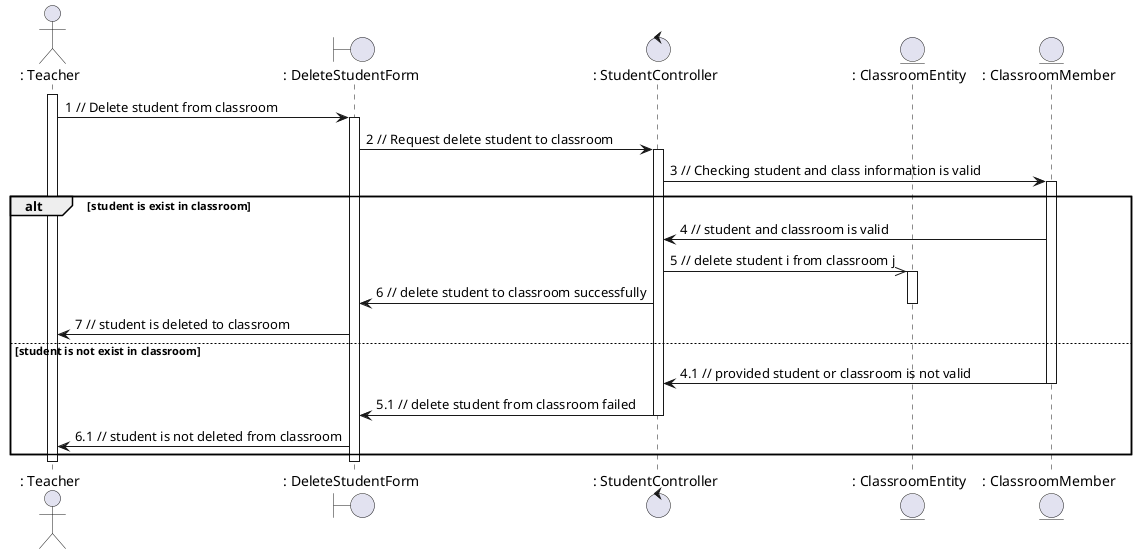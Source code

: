 @startuml deleteStudent

actor ": Teacher"
boundary ": DeleteStudentForm"
control ": StudentController"
entity ": ClassroomEntity"
entity ": ClassroomMember"

activate ": Teacher"
": Teacher" -> ": DeleteStudentForm": 1 // Delete student from classroom
activate ": DeleteStudentForm"
": DeleteStudentForm" -> ": StudentController": 2 // Request delete student to classroom
activate ": StudentController"
": StudentController" -> ": ClassroomMember": 3 // Checking student and class information is valid
activate ": ClassroomMember"
alt student is exist in classroom
    ": ClassroomMember" -> ": StudentController": 4 // student and classroom is valid
    ": StudentController" ->> ": ClassroomEntity": 5 // delete student i from classroom j
    activate ": ClassroomEntity"
    ": StudentController" -> ": DeleteStudentForm": 6 // delete student to classroom successfully
    deactivate ": ClassroomEntity"
    ": DeleteStudentForm" -> ": Teacher": 7 // student is deleted to classroom

else student is not exist in classroom
    ": ClassroomMember" -> ": StudentController": 4.1 // provided student or classroom is not valid
    deactivate ": ClassroomMember"
    ": StudentController" -> ": DeleteStudentForm": 5.1 // delete student from classroom failed
    deactivate ": StudentController"
    ": DeleteStudentForm" -> ": Teacher": 6.1 // student is not deleted from classroom
end

deactivate ": DeleteStudentForm"
deactivate ": Teacher"

@enduml
